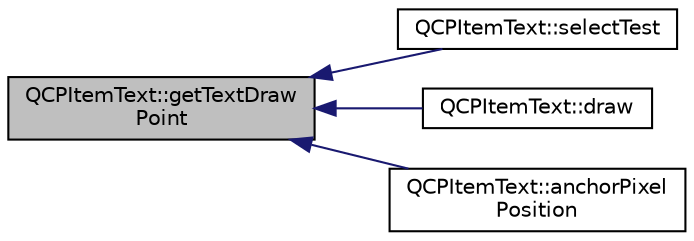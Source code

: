 digraph "QCPItemText::getTextDrawPoint"
{
  edge [fontname="Helvetica",fontsize="10",labelfontname="Helvetica",labelfontsize="10"];
  node [fontname="Helvetica",fontsize="10",shape=record];
  rankdir="LR";
  Node55 [label="QCPItemText::getTextDraw\lPoint",height=0.2,width=0.4,color="black", fillcolor="grey75", style="filled", fontcolor="black"];
  Node55 -> Node56 [dir="back",color="midnightblue",fontsize="10",style="solid",fontname="Helvetica"];
  Node56 [label="QCPItemText::selectTest",height=0.2,width=0.4,color="black", fillcolor="white", style="filled",URL="$class_q_c_p_item_text.html#a676aaec10ad3cc4d7d0e4847db04c838"];
  Node55 -> Node57 [dir="back",color="midnightblue",fontsize="10",style="solid",fontname="Helvetica"];
  Node57 [label="QCPItemText::draw",height=0.2,width=0.4,color="black", fillcolor="white", style="filled",URL="$class_q_c_p_item_text.html#a8f8f075da83b6547c2b32e1f64cf0554"];
  Node55 -> Node58 [dir="back",color="midnightblue",fontsize="10",style="solid",fontname="Helvetica"];
  Node58 [label="QCPItemText::anchorPixel\lPosition",height=0.2,width=0.4,color="black", fillcolor="white", style="filled",URL="$class_q_c_p_item_text.html#afcdb1724d88d561f65da95fb54b0acb7"];
}

